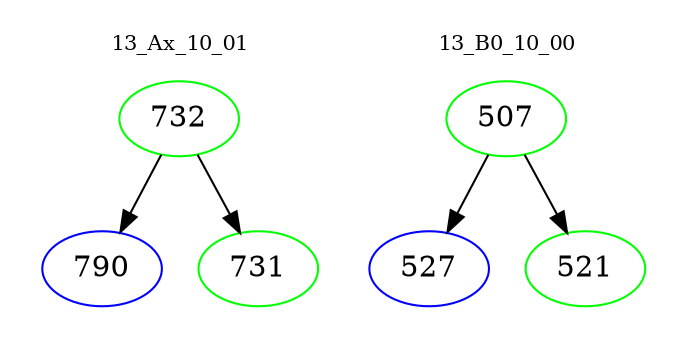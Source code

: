 digraph{
subgraph cluster_0 {
color = white
label = "13_Ax_10_01";
fontsize=10;
T0_732 [label="732", color="green"]
T0_732 -> T0_790 [color="black"]
T0_790 [label="790", color="blue"]
T0_732 -> T0_731 [color="black"]
T0_731 [label="731", color="green"]
}
subgraph cluster_1 {
color = white
label = "13_B0_10_00";
fontsize=10;
T1_507 [label="507", color="green"]
T1_507 -> T1_527 [color="black"]
T1_527 [label="527", color="blue"]
T1_507 -> T1_521 [color="black"]
T1_521 [label="521", color="green"]
}
}

